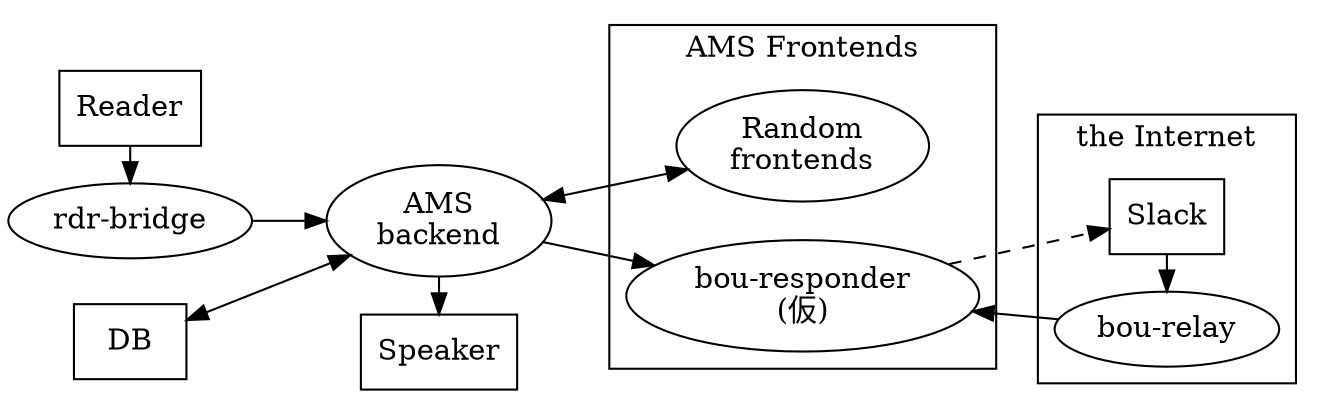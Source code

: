 digraph {
    dpi=300
    rankdir="LR"

    rdr [shape=box, label="Reader"]
    db [shape=box, label="DB"]
    spk [shape=box, label="Speaker"]

    rdr_brdg [label="rdr-bridge"]
    ams_bck [label="AMS\nbackend"]

    subgraph cluster_front {
        label = "AMS Frontends"
        frnts [label="Random\nfrontends"]
        bu_resp [label="bou-responder\n(仮)"]
    }

    subgraph cluster_web {
        label = "the Internet"
        slack [shape=box, label="Slack"]
        bu_rly [label="bou-relay"]
        slack -> bu_rly [constraint=false]
    }

    rdr -> rdr_brdg [constraint=false]
    rdr_brdg -> ams_bck
    db -> ams_bck [dir="both"]
    ams_bck -> spk [constraint=false]

    bu_rly -> bu_resp
    bu_resp -> slack [style="dashed"]

    ams_bck -> bu_resp
    ams_bck -> frnts [dir="both"]

    /* スタイルを整えるための偽りの関係 */
    db -> spk [style=invis]
}